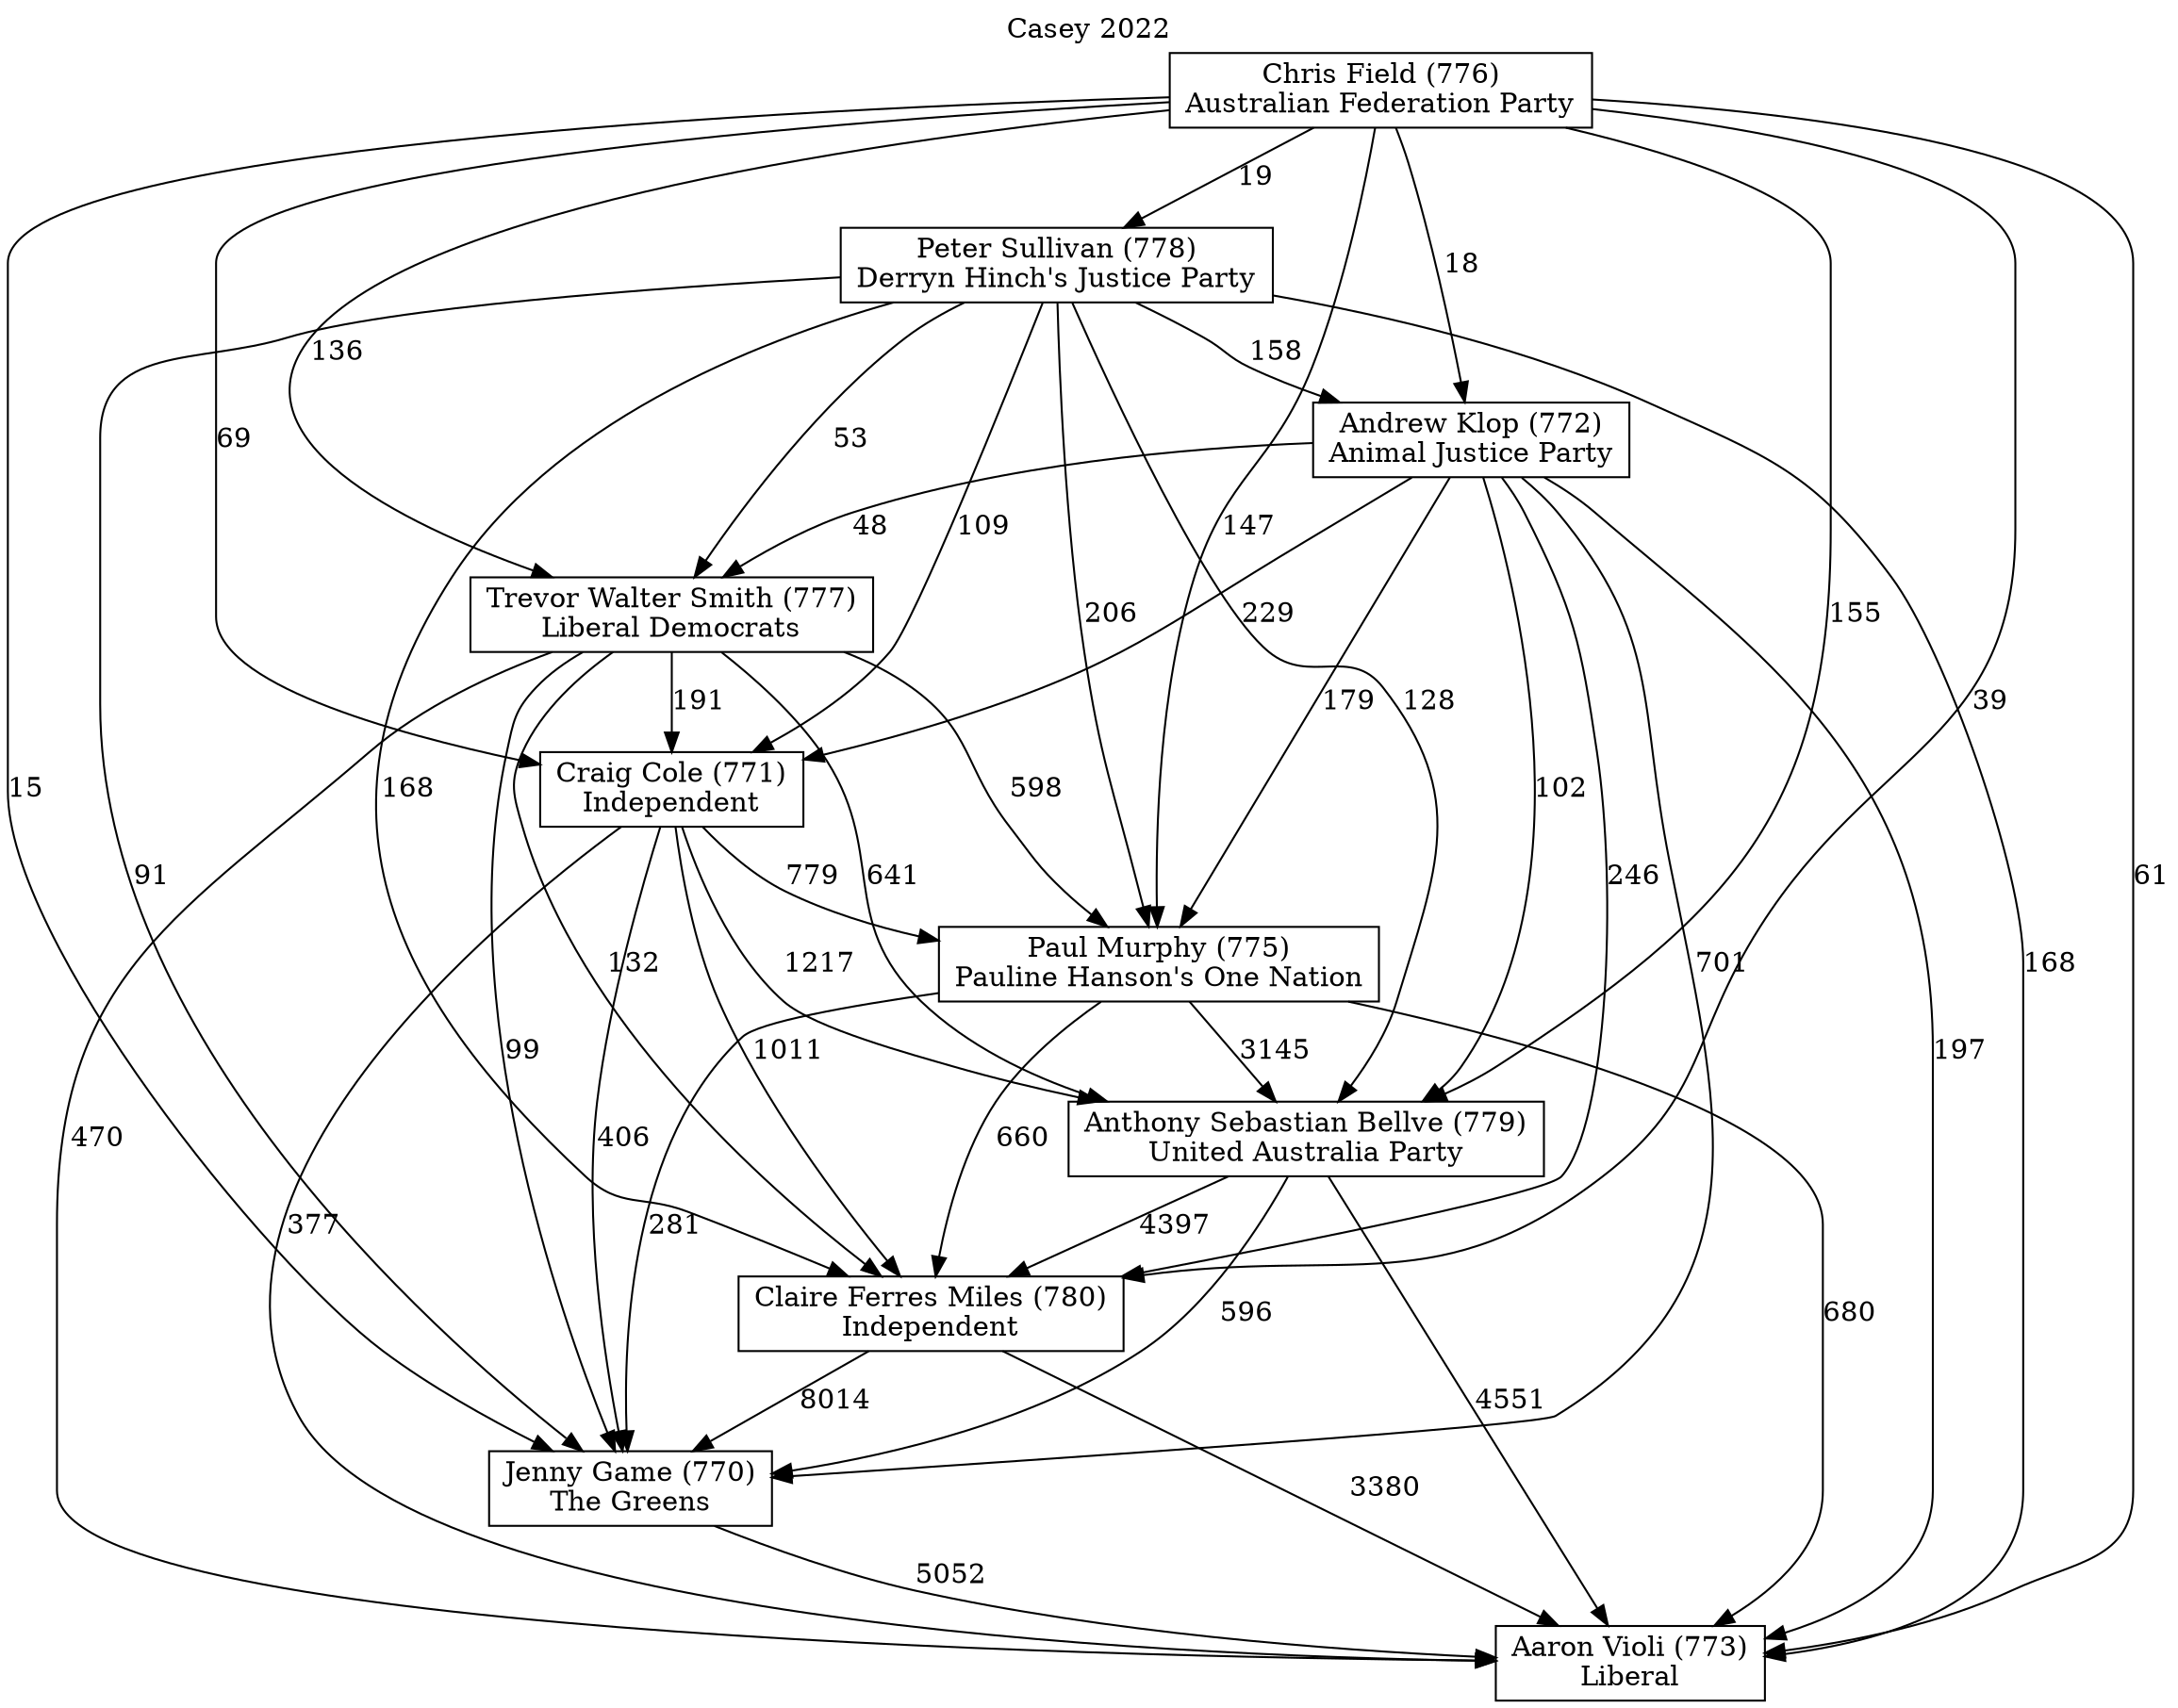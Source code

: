 // House preference flow
digraph "Aaron Violi (773)_Casey_2022" {
	graph [label="Casey 2022" labelloc=t mclimit=10]
	node [shape=box]
	"Craig Cole (771)" [label="Craig Cole (771)
Independent"]
	"Andrew Klop (772)" [label="Andrew Klop (772)
Animal Justice Party"]
	"Chris Field (776)" [label="Chris Field (776)
Australian Federation Party"]
	"Claire Ferres Miles (780)" [label="Claire Ferres Miles (780)
Independent"]
	"Peter Sullivan (778)" [label="Peter Sullivan (778)
Derryn Hinch's Justice Party"]
	"Paul Murphy (775)" [label="Paul Murphy (775)
Pauline Hanson's One Nation"]
	"Trevor Walter Smith (777)" [label="Trevor Walter Smith (777)
Liberal Democrats"]
	"Aaron Violi (773)" [label="Aaron Violi (773)
Liberal"]
	"Anthony Sebastian Bellve (779)" [label="Anthony Sebastian Bellve (779)
United Australia Party"]
	"Jenny Game (770)" [label="Jenny Game (770)
The Greens"]
	"Paul Murphy (775)" -> "Jenny Game (770)" [label=281]
	"Peter Sullivan (778)" -> "Paul Murphy (775)" [label=206]
	"Chris Field (776)" -> "Craig Cole (771)" [label=69]
	"Chris Field (776)" -> "Jenny Game (770)" [label=15]
	"Andrew Klop (772)" -> "Craig Cole (771)" [label=229]
	"Chris Field (776)" -> "Paul Murphy (775)" [label=147]
	"Peter Sullivan (778)" -> "Aaron Violi (773)" [label=168]
	"Trevor Walter Smith (777)" -> "Anthony Sebastian Bellve (779)" [label=641]
	"Andrew Klop (772)" -> "Trevor Walter Smith (777)" [label=48]
	"Chris Field (776)" -> "Andrew Klop (772)" [label=18]
	"Claire Ferres Miles (780)" -> "Aaron Violi (773)" [label=3380]
	"Andrew Klop (772)" -> "Jenny Game (770)" [label=701]
	"Peter Sullivan (778)" -> "Jenny Game (770)" [label=91]
	"Craig Cole (771)" -> "Jenny Game (770)" [label=406]
	"Trevor Walter Smith (777)" -> "Paul Murphy (775)" [label=598]
	"Craig Cole (771)" -> "Anthony Sebastian Bellve (779)" [label=1217]
	"Chris Field (776)" -> "Trevor Walter Smith (777)" [label=136]
	"Paul Murphy (775)" -> "Claire Ferres Miles (780)" [label=660]
	"Trevor Walter Smith (777)" -> "Craig Cole (771)" [label=191]
	"Trevor Walter Smith (777)" -> "Aaron Violi (773)" [label=470]
	"Peter Sullivan (778)" -> "Anthony Sebastian Bellve (779)" [label=128]
	"Chris Field (776)" -> "Anthony Sebastian Bellve (779)" [label=155]
	"Chris Field (776)" -> "Peter Sullivan (778)" [label=19]
	"Paul Murphy (775)" -> "Aaron Violi (773)" [label=680]
	"Paul Murphy (775)" -> "Anthony Sebastian Bellve (779)" [label=3145]
	"Chris Field (776)" -> "Aaron Violi (773)" [label=61]
	"Andrew Klop (772)" -> "Claire Ferres Miles (780)" [label=246]
	"Trevor Walter Smith (777)" -> "Jenny Game (770)" [label=99]
	"Anthony Sebastian Bellve (779)" -> "Claire Ferres Miles (780)" [label=4397]
	"Andrew Klop (772)" -> "Aaron Violi (773)" [label=197]
	"Peter Sullivan (778)" -> "Andrew Klop (772)" [label=158]
	"Peter Sullivan (778)" -> "Claire Ferres Miles (780)" [label=168]
	"Andrew Klop (772)" -> "Anthony Sebastian Bellve (779)" [label=102]
	"Trevor Walter Smith (777)" -> "Claire Ferres Miles (780)" [label=132]
	"Anthony Sebastian Bellve (779)" -> "Aaron Violi (773)" [label=4551]
	"Claire Ferres Miles (780)" -> "Jenny Game (770)" [label=8014]
	"Jenny Game (770)" -> "Aaron Violi (773)" [label=5052]
	"Peter Sullivan (778)" -> "Craig Cole (771)" [label=109]
	"Chris Field (776)" -> "Claire Ferres Miles (780)" [label=39]
	"Craig Cole (771)" -> "Claire Ferres Miles (780)" [label=1011]
	"Peter Sullivan (778)" -> "Trevor Walter Smith (777)" [label=53]
	"Craig Cole (771)" -> "Aaron Violi (773)" [label=377]
	"Anthony Sebastian Bellve (779)" -> "Jenny Game (770)" [label=596]
	"Andrew Klop (772)" -> "Paul Murphy (775)" [label=179]
	"Craig Cole (771)" -> "Paul Murphy (775)" [label=779]
}
